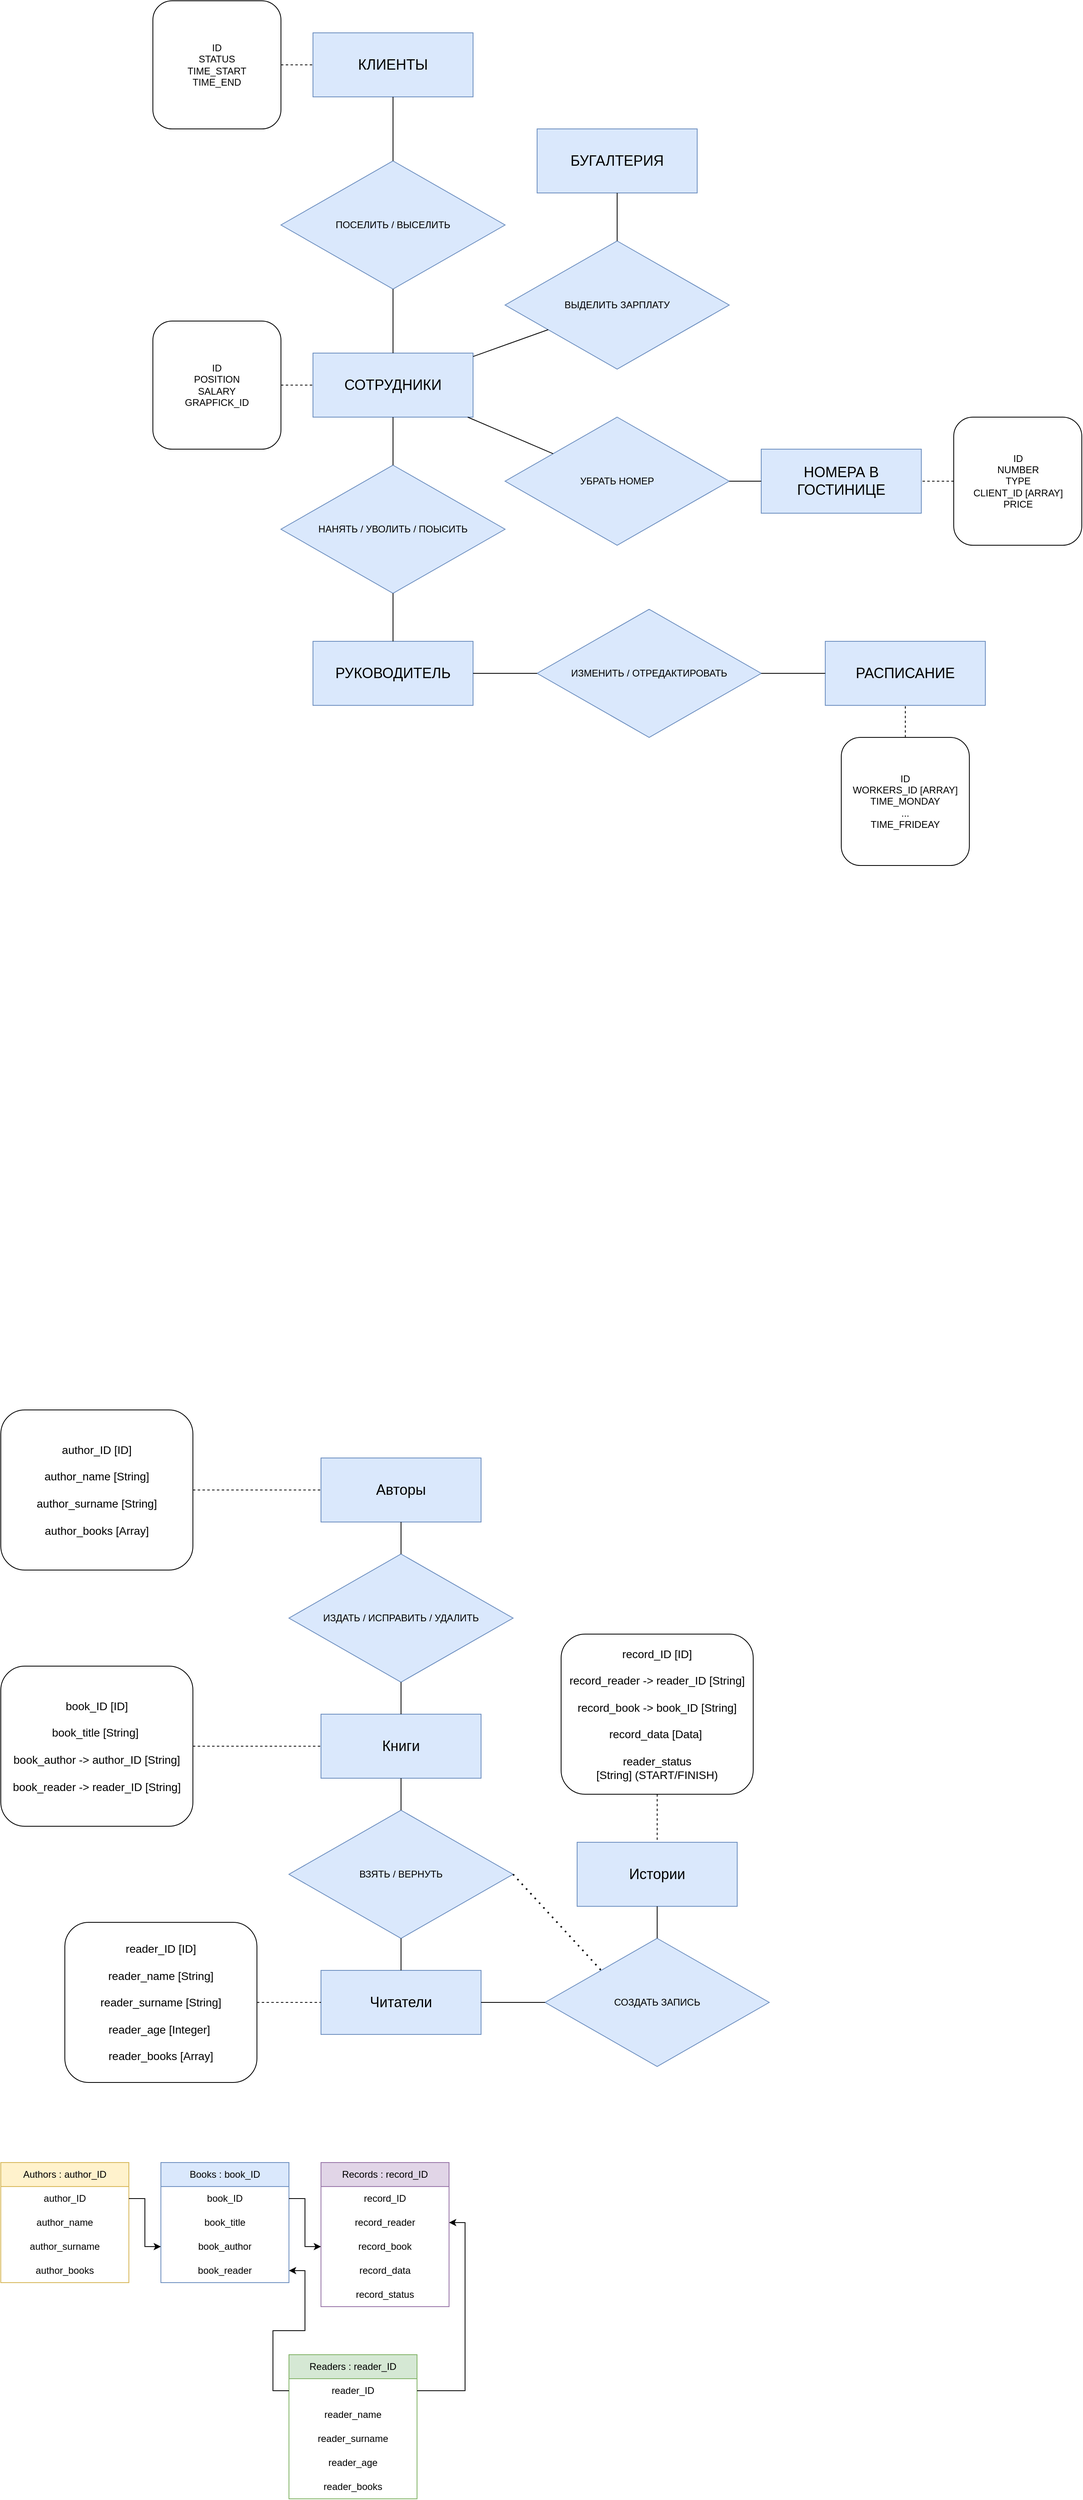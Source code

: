 <mxfile version="24.7.17">
  <diagram name="ER-диаграмма" id="3HHh4APnMV1J9ei7hQA8">
    <mxGraphModel dx="4007" dy="2989" grid="1" gridSize="10" guides="1" tooltips="1" connect="1" arrows="1" fold="1" page="1" pageScale="1" pageWidth="827" pageHeight="1169" math="0" shadow="0">
      <root>
        <mxCell id="0" />
        <mxCell id="1" parent="0" />
        <mxCell id="FSDnCVJWur-0wdFFhaSj-27" value="НОМЕРА В ГОСТИНИЦЕ" style="rounded=0;whiteSpace=wrap;html=1;fillColor=#dae8fc;strokeColor=#6c8ebf;fontSize=18;" parent="1" vertex="1">
          <mxGeometry x="830" y="100" width="200" height="80" as="geometry" />
        </mxCell>
        <mxCell id="FSDnCVJWur-0wdFFhaSj-28" value="КЛИЕНТЫ" style="rounded=0;whiteSpace=wrap;html=1;fillColor=#dae8fc;strokeColor=#6c8ebf;fontSize=18;" parent="1" vertex="1">
          <mxGeometry x="270" y="-420" width="200" height="80" as="geometry" />
        </mxCell>
        <mxCell id="FSDnCVJWur-0wdFFhaSj-29" value="СОТРУДНИКИ" style="rounded=0;whiteSpace=wrap;html=1;fillColor=#dae8fc;strokeColor=#6c8ebf;fontSize=18;" parent="1" vertex="1">
          <mxGeometry x="270" y="-20" width="200" height="80" as="geometry" />
        </mxCell>
        <mxCell id="FSDnCVJWur-0wdFFhaSj-30" value="РУКОВОДИТЕЛЬ" style="rounded=0;whiteSpace=wrap;html=1;fillColor=#dae8fc;strokeColor=#6c8ebf;fontSize=18;" parent="1" vertex="1">
          <mxGeometry x="270" y="340" width="200" height="80" as="geometry" />
        </mxCell>
        <mxCell id="FSDnCVJWur-0wdFFhaSj-31" value="РАСПИСАНИЕ" style="rounded=0;whiteSpace=wrap;html=1;fillColor=#dae8fc;strokeColor=#6c8ebf;fontSize=18;" parent="1" vertex="1">
          <mxGeometry x="910" y="340" width="200" height="80" as="geometry" />
        </mxCell>
        <mxCell id="FSDnCVJWur-0wdFFhaSj-32" value="ID&lt;div&gt;NUMBER&lt;/div&gt;&lt;div&gt;TYPE&lt;br&gt;CLIENT_ID [ARRAY]&lt;/div&gt;&lt;div&gt;PRICE&lt;/div&gt;" style="rounded=1;whiteSpace=wrap;html=1;" parent="1" vertex="1">
          <mxGeometry x="1070.5" y="60" width="160" height="160" as="geometry" />
        </mxCell>
        <mxCell id="FSDnCVJWur-0wdFFhaSj-33" value="ID&lt;div&gt;STATUS&lt;/div&gt;&lt;div&gt;TIME_START&lt;br&gt;TIME_END&lt;/div&gt;" style="rounded=1;whiteSpace=wrap;html=1;" parent="1" vertex="1">
          <mxGeometry x="70" y="-460" width="160" height="160" as="geometry" />
        </mxCell>
        <mxCell id="FSDnCVJWur-0wdFFhaSj-34" value="ID&lt;div&gt;POSITION&lt;br&gt;SALARY&lt;br&gt;GRAPFICK_ID&lt;/div&gt;" style="rounded=1;whiteSpace=wrap;html=1;" parent="1" vertex="1">
          <mxGeometry x="70" y="-60" width="160" height="160" as="geometry" />
        </mxCell>
        <mxCell id="FSDnCVJWur-0wdFFhaSj-36" value="ID&lt;br&gt;WORKERS_ID [ARRAY]&lt;div&gt;TIME_MONDAY&lt;br&gt;...&lt;/div&gt;&lt;div&gt;TIME_FRIDEAY&lt;/div&gt;" style="rounded=1;whiteSpace=wrap;html=1;" parent="1" vertex="1">
          <mxGeometry x="930" y="460" width="160" height="160" as="geometry" />
        </mxCell>
        <mxCell id="FSDnCVJWur-0wdFFhaSj-39" value="" style="endArrow=none;dashed=1;html=1;rounded=0;" parent="1" source="FSDnCVJWur-0wdFFhaSj-33" target="FSDnCVJWur-0wdFFhaSj-28" edge="1">
          <mxGeometry width="50" height="50" relative="1" as="geometry">
            <mxPoint x="250" y="-490" as="sourcePoint" />
            <mxPoint x="300" y="-540" as="targetPoint" />
          </mxGeometry>
        </mxCell>
        <mxCell id="FSDnCVJWur-0wdFFhaSj-42" value="" style="endArrow=none;dashed=1;html=1;rounded=0;" parent="1" source="FSDnCVJWur-0wdFFhaSj-32" target="FSDnCVJWur-0wdFFhaSj-27" edge="1">
          <mxGeometry width="50" height="50" relative="1" as="geometry">
            <mxPoint x="760" y="-130" as="sourcePoint" />
            <mxPoint x="800" y="-130" as="targetPoint" />
          </mxGeometry>
        </mxCell>
        <mxCell id="FSDnCVJWur-0wdFFhaSj-43" value="" style="endArrow=none;dashed=1;html=1;rounded=0;" parent="1" source="FSDnCVJWur-0wdFFhaSj-34" target="FSDnCVJWur-0wdFFhaSj-29" edge="1">
          <mxGeometry width="50" height="50" relative="1" as="geometry">
            <mxPoint x="220" y="35" as="sourcePoint" />
            <mxPoint x="270" y="-15" as="targetPoint" />
          </mxGeometry>
        </mxCell>
        <mxCell id="FSDnCVJWur-0wdFFhaSj-45" value="" style="endArrow=none;dashed=1;html=1;rounded=0;" parent="1" source="FSDnCVJWur-0wdFFhaSj-36" target="FSDnCVJWur-0wdFFhaSj-31" edge="1">
          <mxGeometry width="50" height="50" relative="1" as="geometry">
            <mxPoint x="220" y="510" as="sourcePoint" />
            <mxPoint x="270" y="460" as="targetPoint" />
          </mxGeometry>
        </mxCell>
        <mxCell id="FSDnCVJWur-0wdFFhaSj-46" value="НАНЯТЬ / УВОЛИТЬ / ПОЫСИТЬ" style="rhombus;whiteSpace=wrap;html=1;fillColor=#dae8fc;strokeColor=#6c8ebf;" parent="1" vertex="1">
          <mxGeometry x="230" y="120" width="280" height="160" as="geometry" />
        </mxCell>
        <mxCell id="FSDnCVJWur-0wdFFhaSj-47" value="ПОСЕЛИТЬ / ВЫСЕЛИТЬ" style="rhombus;whiteSpace=wrap;html=1;fillColor=#dae8fc;strokeColor=#6c8ebf;" parent="1" vertex="1">
          <mxGeometry x="230" y="-260" width="280" height="160" as="geometry" />
        </mxCell>
        <mxCell id="FSDnCVJWur-0wdFFhaSj-48" value="УБРАТЬ НОМЕР" style="rhombus;whiteSpace=wrap;html=1;fillColor=#dae8fc;strokeColor=#6c8ebf;" parent="1" vertex="1">
          <mxGeometry x="510" y="60" width="280" height="160" as="geometry" />
        </mxCell>
        <mxCell id="FSDnCVJWur-0wdFFhaSj-49" value="ИЗМЕНИТЬ / ОТРЕДАКТИРОВАТЬ" style="rhombus;whiteSpace=wrap;html=1;fillColor=#dae8fc;strokeColor=#6c8ebf;" parent="1" vertex="1">
          <mxGeometry x="550" y="300" width="280" height="160" as="geometry" />
        </mxCell>
        <mxCell id="FSDnCVJWur-0wdFFhaSj-50" value="БУГАЛТЕРИЯ" style="rounded=0;whiteSpace=wrap;html=1;fillColor=#dae8fc;strokeColor=#6c8ebf;fontSize=18;" parent="1" vertex="1">
          <mxGeometry x="550" y="-300" width="200" height="80" as="geometry" />
        </mxCell>
        <mxCell id="FSDnCVJWur-0wdFFhaSj-53" value="ВЫДЕЛИТЬ ЗАРПЛАТУ" style="rhombus;whiteSpace=wrap;html=1;fillColor=#dae8fc;strokeColor=#6c8ebf;" parent="1" vertex="1">
          <mxGeometry x="510" y="-160" width="280" height="160" as="geometry" />
        </mxCell>
        <mxCell id="FSDnCVJWur-0wdFFhaSj-54" value="" style="endArrow=none;html=1;rounded=0;" parent="1" source="FSDnCVJWur-0wdFFhaSj-47" target="FSDnCVJWur-0wdFFhaSj-29" edge="1">
          <mxGeometry width="50" height="50" relative="1" as="geometry">
            <mxPoint x="480" y="-110" as="sourcePoint" />
            <mxPoint x="530" y="-160" as="targetPoint" />
          </mxGeometry>
        </mxCell>
        <mxCell id="FSDnCVJWur-0wdFFhaSj-56" value="" style="endArrow=none;html=1;rounded=0;" parent="1" source="FSDnCVJWur-0wdFFhaSj-28" target="FSDnCVJWur-0wdFFhaSj-47" edge="1">
          <mxGeometry width="50" height="50" relative="1" as="geometry">
            <mxPoint x="440" y="-120" as="sourcePoint" />
            <mxPoint x="490" y="-170" as="targetPoint" />
          </mxGeometry>
        </mxCell>
        <mxCell id="FSDnCVJWur-0wdFFhaSj-57" value="" style="endArrow=none;html=1;rounded=0;" parent="1" source="FSDnCVJWur-0wdFFhaSj-48" target="FSDnCVJWur-0wdFFhaSj-29" edge="1">
          <mxGeometry width="50" height="50" relative="1" as="geometry">
            <mxPoint x="700" y="-170" as="sourcePoint" />
            <mxPoint x="750" y="-220" as="targetPoint" />
          </mxGeometry>
        </mxCell>
        <mxCell id="FSDnCVJWur-0wdFFhaSj-58" value="" style="endArrow=none;html=1;rounded=0;" parent="1" source="FSDnCVJWur-0wdFFhaSj-48" target="FSDnCVJWur-0wdFFhaSj-27" edge="1">
          <mxGeometry width="50" height="50" relative="1" as="geometry">
            <mxPoint x="700" y="-170" as="sourcePoint" />
            <mxPoint x="750" y="-220" as="targetPoint" />
          </mxGeometry>
        </mxCell>
        <mxCell id="FSDnCVJWur-0wdFFhaSj-59" value="" style="endArrow=none;html=1;rounded=0;" parent="1" source="FSDnCVJWur-0wdFFhaSj-46" target="FSDnCVJWur-0wdFFhaSj-29" edge="1">
          <mxGeometry width="50" height="50" relative="1" as="geometry">
            <mxPoint x="260" y="170" as="sourcePoint" />
            <mxPoint x="310" y="120" as="targetPoint" />
          </mxGeometry>
        </mxCell>
        <mxCell id="FSDnCVJWur-0wdFFhaSj-61" value="" style="endArrow=none;html=1;rounded=0;" parent="1" source="FSDnCVJWur-0wdFFhaSj-30" target="FSDnCVJWur-0wdFFhaSj-46" edge="1">
          <mxGeometry width="50" height="50" relative="1" as="geometry">
            <mxPoint x="260" y="170" as="sourcePoint" />
            <mxPoint x="310" y="120" as="targetPoint" />
          </mxGeometry>
        </mxCell>
        <mxCell id="FSDnCVJWur-0wdFFhaSj-62" value="" style="endArrow=none;html=1;rounded=0;" parent="1" source="FSDnCVJWur-0wdFFhaSj-49" target="FSDnCVJWur-0wdFFhaSj-30" edge="1">
          <mxGeometry width="50" height="50" relative="1" as="geometry">
            <mxPoint x="350" y="320" as="sourcePoint" />
            <mxPoint x="400" y="270" as="targetPoint" />
          </mxGeometry>
        </mxCell>
        <mxCell id="FSDnCVJWur-0wdFFhaSj-63" value="" style="endArrow=none;html=1;rounded=0;" parent="1" source="FSDnCVJWur-0wdFFhaSj-31" target="FSDnCVJWur-0wdFFhaSj-49" edge="1">
          <mxGeometry width="50" height="50" relative="1" as="geometry">
            <mxPoint x="1110" y="320" as="sourcePoint" />
            <mxPoint x="1160" y="270" as="targetPoint" />
          </mxGeometry>
        </mxCell>
        <mxCell id="FSDnCVJWur-0wdFFhaSj-64" value="" style="endArrow=none;html=1;rounded=0;" parent="1" source="FSDnCVJWur-0wdFFhaSj-29" target="FSDnCVJWur-0wdFFhaSj-53" edge="1">
          <mxGeometry width="50" height="50" relative="1" as="geometry">
            <mxPoint x="490" y="140" as="sourcePoint" />
            <mxPoint x="540" y="90" as="targetPoint" />
          </mxGeometry>
        </mxCell>
        <mxCell id="FSDnCVJWur-0wdFFhaSj-68" value="" style="endArrow=none;html=1;rounded=0;" parent="1" source="FSDnCVJWur-0wdFFhaSj-53" target="FSDnCVJWur-0wdFFhaSj-50" edge="1">
          <mxGeometry width="50" height="50" relative="1" as="geometry">
            <mxPoint x="600" y="-230" as="sourcePoint" />
            <mxPoint x="650" y="-280" as="targetPoint" />
          </mxGeometry>
        </mxCell>
        <mxCell id="LWRoGc1cblbxqnpD9otk-1" value="Авторы" style="rounded=0;whiteSpace=wrap;html=1;fillColor=#dae8fc;strokeColor=#6c8ebf;fontSize=18;" vertex="1" parent="1">
          <mxGeometry x="280" y="1360" width="200" height="80" as="geometry" />
        </mxCell>
        <mxCell id="LWRoGc1cblbxqnpD9otk-2" value="Книги" style="rounded=0;whiteSpace=wrap;html=1;fillColor=#dae8fc;strokeColor=#6c8ebf;fontSize=18;" vertex="1" parent="1">
          <mxGeometry x="280" y="1680" width="200" height="80" as="geometry" />
        </mxCell>
        <mxCell id="LWRoGc1cblbxqnpD9otk-3" value="Читатели" style="rounded=0;whiteSpace=wrap;html=1;fillColor=#dae8fc;strokeColor=#6c8ebf;fontSize=18;" vertex="1" parent="1">
          <mxGeometry x="280" y="2000" width="200" height="80" as="geometry" />
        </mxCell>
        <mxCell id="LWRoGc1cblbxqnpD9otk-4" value="Истории" style="rounded=0;whiteSpace=wrap;html=1;fillColor=#dae8fc;strokeColor=#6c8ebf;fontSize=18;" vertex="1" parent="1">
          <mxGeometry x="600" y="1840" width="200" height="80" as="geometry" />
        </mxCell>
        <mxCell id="LWRoGc1cblbxqnpD9otk-6" value="author_ID [ID]&lt;div&gt;&lt;br&gt;&lt;div style=&quot;font-size: 14px;&quot;&gt;author_name [String]&lt;/div&gt;&lt;div style=&quot;font-size: 14px;&quot;&gt;&amp;nbsp;&lt;/div&gt;&lt;div style=&quot;font-size: 14px;&quot;&gt;author_surname [String]&lt;br style=&quot;font-size: 14px;&quot;&gt;&lt;/div&gt;&lt;div style=&quot;font-size: 14px;&quot;&gt;&lt;br&gt;&lt;/div&gt;&lt;div style=&quot;font-size: 14px;&quot;&gt;author_books [Array]&lt;/div&gt;&lt;/div&gt;" style="rounded=1;whiteSpace=wrap;html=1;fontSize=14;" vertex="1" parent="1">
          <mxGeometry x="-120" y="1300" width="240" height="200" as="geometry" />
        </mxCell>
        <mxCell id="LWRoGc1cblbxqnpD9otk-7" value="book_ID [ID]&lt;div&gt;&lt;br&gt;&lt;div style=&quot;font-size: 14px;&quot;&gt;book_title [String]&amp;nbsp;&lt;/div&gt;&lt;div style=&quot;font-size: 14px;&quot;&gt;&lt;br&gt;&lt;/div&gt;&lt;div style=&quot;font-size: 14px;&quot;&gt;book_author -&amp;gt; author_ID [String]&lt;br style=&quot;font-size: 14px;&quot;&gt;&lt;/div&gt;&lt;div style=&quot;font-size: 14px;&quot;&gt;&lt;br&gt;&lt;/div&gt;&lt;div style=&quot;font-size: 14px;&quot;&gt;book_reader -&amp;gt; reader_ID&amp;nbsp;&lt;span style=&quot;background-color: initial;&quot;&gt;[String]&lt;/span&gt;&lt;/div&gt;&lt;/div&gt;" style="rounded=1;whiteSpace=wrap;html=1;fontSize=14;" vertex="1" parent="1">
          <mxGeometry x="-120" y="1620" width="240" height="200" as="geometry" />
        </mxCell>
        <mxCell id="LWRoGc1cblbxqnpD9otk-8" value="reader_ID [ID]&lt;div&gt;&lt;br&gt;&lt;div style=&quot;font-size: 14px;&quot;&gt;reader_name [String]&lt;/div&gt;&lt;div style=&quot;font-size: 14px;&quot;&gt;&lt;br&gt;&lt;/div&gt;&lt;div style=&quot;font-size: 14px;&quot;&gt;&lt;span style=&quot;background-color: initial;&quot;&gt;reader_surname [String]&lt;/span&gt;&lt;/div&gt;&lt;div style=&quot;font-size: 14px;&quot;&gt;&lt;br&gt;&lt;/div&gt;&lt;div style=&quot;font-size: 14px;&quot;&gt;&lt;span style=&quot;background-color: initial;&quot;&gt;reader_age [Integer]&lt;/span&gt;&amp;nbsp;&lt;/div&gt;&lt;div style=&quot;font-size: 14px;&quot;&gt;&lt;br&gt;&lt;/div&gt;&lt;div style=&quot;font-size: 14px;&quot;&gt;reader_books [Array]&lt;/div&gt;&lt;/div&gt;" style="rounded=1;whiteSpace=wrap;html=1;fontSize=14;" vertex="1" parent="1">
          <mxGeometry x="-40" y="1940" width="240" height="200" as="geometry" />
        </mxCell>
        <mxCell id="LWRoGc1cblbxqnpD9otk-9" value="record_ID [ID]&lt;div&gt;&lt;br&gt;&lt;div style=&quot;font-size: 14px;&quot;&gt;record_reader -&amp;gt; reader_ID [String]&lt;/div&gt;&lt;div style=&quot;font-size: 14px;&quot;&gt;&lt;span style=&quot;background-color: initial;&quot;&gt;&lt;br&gt;&lt;/span&gt;&lt;/div&gt;&lt;div style=&quot;font-size: 14px;&quot;&gt;&lt;span style=&quot;background-color: initial;&quot;&gt;record_book -&amp;gt; book_ID [String]&lt;/span&gt;&lt;/div&gt;&lt;div style=&quot;font-size: 14px;&quot;&gt;&lt;br&gt;&lt;/div&gt;&lt;div style=&quot;font-size: 14px;&quot;&gt;&lt;span style=&quot;background-color: initial;&quot;&gt;record_data [Data]&lt;/span&gt;&amp;nbsp;&lt;/div&gt;&lt;div style=&quot;font-size: 14px;&quot;&gt;&lt;br&gt;&lt;/div&gt;&lt;div style=&quot;font-size: 14px;&quot;&gt;reader_status [String]&amp;nbsp;&lt;span style=&quot;background-color: initial;&quot;&gt;(START/FINISH)&lt;/span&gt;&lt;/div&gt;&lt;/div&gt;" style="rounded=1;whiteSpace=wrap;html=1;fontSize=14;" vertex="1" parent="1">
          <mxGeometry x="580" y="1580" width="240" height="200" as="geometry" />
        </mxCell>
        <mxCell id="LWRoGc1cblbxqnpD9otk-10" value="" style="endArrow=none;dashed=1;html=1;rounded=0;exitX=1;exitY=0.5;exitDx=0;exitDy=0;entryX=0;entryY=0.5;entryDx=0;entryDy=0;" edge="1" parent="1" source="LWRoGc1cblbxqnpD9otk-6" target="LWRoGc1cblbxqnpD9otk-1">
          <mxGeometry width="50" height="50" relative="1" as="geometry">
            <mxPoint x="220" y="1479.47" as="sourcePoint" />
            <mxPoint x="260" y="1479.47" as="targetPoint" />
          </mxGeometry>
        </mxCell>
        <mxCell id="LWRoGc1cblbxqnpD9otk-14" value="" style="endArrow=none;dashed=1;html=1;rounded=0;exitX=0.5;exitY=1;exitDx=0;exitDy=0;entryX=0.5;entryY=0;entryDx=0;entryDy=0;" edge="1" parent="1" source="LWRoGc1cblbxqnpD9otk-9" target="LWRoGc1cblbxqnpD9otk-4">
          <mxGeometry width="50" height="50" relative="1" as="geometry">
            <mxPoint x="210" y="2199.67" as="sourcePoint" />
            <mxPoint x="260" y="2199.67" as="targetPoint" />
          </mxGeometry>
        </mxCell>
        <mxCell id="LWRoGc1cblbxqnpD9otk-15" value="" style="endArrow=none;dashed=1;html=1;rounded=0;exitX=1;exitY=0.5;exitDx=0;exitDy=0;entryX=0;entryY=0.5;entryDx=0;entryDy=0;" edge="1" parent="1" source="LWRoGc1cblbxqnpD9otk-8" target="LWRoGc1cblbxqnpD9otk-3">
          <mxGeometry width="50" height="50" relative="1" as="geometry">
            <mxPoint x="210" y="1959.67" as="sourcePoint" />
            <mxPoint x="260" y="1959.67" as="targetPoint" />
          </mxGeometry>
        </mxCell>
        <mxCell id="LWRoGc1cblbxqnpD9otk-16" value="" style="endArrow=none;dashed=1;html=1;rounded=0;exitX=1;exitY=0.5;exitDx=0;exitDy=0;entryX=0;entryY=0.5;entryDx=0;entryDy=0;" edge="1" parent="1" source="LWRoGc1cblbxqnpD9otk-7" target="LWRoGc1cblbxqnpD9otk-2">
          <mxGeometry width="50" height="50" relative="1" as="geometry">
            <mxPoint x="210" y="1719.67" as="sourcePoint" />
            <mxPoint x="260" y="1719.67" as="targetPoint" />
          </mxGeometry>
        </mxCell>
        <mxCell id="LWRoGc1cblbxqnpD9otk-17" value="ИЗДАТЬ / ИСПРАВИТЬ / УДАЛИТЬ" style="rhombus;whiteSpace=wrap;html=1;fillColor=#dae8fc;strokeColor=#6c8ebf;" vertex="1" parent="1">
          <mxGeometry x="240" y="1480" width="280" height="160" as="geometry" />
        </mxCell>
        <mxCell id="LWRoGc1cblbxqnpD9otk-18" value="ВЗЯТЬ / ВЕРНУТЬ" style="rhombus;whiteSpace=wrap;html=1;fillColor=#dae8fc;strokeColor=#6c8ebf;" vertex="1" parent="1">
          <mxGeometry x="240" y="1800" width="280" height="160" as="geometry" />
        </mxCell>
        <mxCell id="LWRoGc1cblbxqnpD9otk-19" value="СОЗДАТЬ ЗАПИСЬ" style="rhombus;whiteSpace=wrap;html=1;fillColor=#dae8fc;strokeColor=#6c8ebf;" vertex="1" parent="1">
          <mxGeometry x="560" y="1960" width="280" height="160" as="geometry" />
        </mxCell>
        <mxCell id="LWRoGc1cblbxqnpD9otk-20" value="" style="endArrow=none;html=1;rounded=0;entryX=0.5;entryY=1;entryDx=0;entryDy=0;exitX=0.5;exitY=0;exitDx=0;exitDy=0;" edge="1" parent="1" source="LWRoGc1cblbxqnpD9otk-17" target="LWRoGc1cblbxqnpD9otk-1">
          <mxGeometry width="50" height="50" relative="1" as="geometry">
            <mxPoint x="190" y="1590" as="sourcePoint" />
            <mxPoint x="240" y="1540" as="targetPoint" />
          </mxGeometry>
        </mxCell>
        <mxCell id="LWRoGc1cblbxqnpD9otk-21" value="" style="endArrow=none;html=1;rounded=0;entryX=0.5;entryY=1;entryDx=0;entryDy=0;exitX=0.5;exitY=0;exitDx=0;exitDy=0;" edge="1" parent="1" source="LWRoGc1cblbxqnpD9otk-2" target="LWRoGc1cblbxqnpD9otk-17">
          <mxGeometry width="50" height="50" relative="1" as="geometry">
            <mxPoint x="190" y="1730" as="sourcePoint" />
            <mxPoint x="240" y="1680" as="targetPoint" />
          </mxGeometry>
        </mxCell>
        <mxCell id="LWRoGc1cblbxqnpD9otk-22" value="" style="endArrow=none;html=1;rounded=0;entryX=0.5;entryY=1;entryDx=0;entryDy=0;exitX=0.5;exitY=0;exitDx=0;exitDy=0;" edge="1" parent="1" source="LWRoGc1cblbxqnpD9otk-3" target="LWRoGc1cblbxqnpD9otk-18">
          <mxGeometry width="50" height="50" relative="1" as="geometry">
            <mxPoint x="400" y="1990" as="sourcePoint" />
            <mxPoint x="430" y="1690" as="targetPoint" />
          </mxGeometry>
        </mxCell>
        <mxCell id="LWRoGc1cblbxqnpD9otk-23" value="" style="endArrow=none;html=1;rounded=0;entryX=0.5;entryY=1;entryDx=0;entryDy=0;exitX=0.5;exitY=0;exitDx=0;exitDy=0;" edge="1" parent="1" source="LWRoGc1cblbxqnpD9otk-18" target="LWRoGc1cblbxqnpD9otk-2">
          <mxGeometry width="50" height="50" relative="1" as="geometry">
            <mxPoint x="420" y="1980" as="sourcePoint" />
            <mxPoint x="470" y="1930" as="targetPoint" />
          </mxGeometry>
        </mxCell>
        <mxCell id="LWRoGc1cblbxqnpD9otk-24" value="" style="endArrow=none;html=1;rounded=0;entryX=0;entryY=0.5;entryDx=0;entryDy=0;exitX=1;exitY=0.5;exitDx=0;exitDy=0;" edge="1" parent="1" source="LWRoGc1cblbxqnpD9otk-3" target="LWRoGc1cblbxqnpD9otk-19">
          <mxGeometry width="50" height="50" relative="1" as="geometry">
            <mxPoint x="470" y="1880" as="sourcePoint" />
            <mxPoint x="520" y="1830" as="targetPoint" />
          </mxGeometry>
        </mxCell>
        <mxCell id="LWRoGc1cblbxqnpD9otk-25" value="" style="endArrow=none;html=1;rounded=0;entryX=0.5;entryY=1;entryDx=0;entryDy=0;exitX=0.5;exitY=0;exitDx=0;exitDy=0;" edge="1" parent="1" source="LWRoGc1cblbxqnpD9otk-19" target="LWRoGc1cblbxqnpD9otk-4">
          <mxGeometry width="50" height="50" relative="1" as="geometry">
            <mxPoint x="470" y="1880" as="sourcePoint" />
            <mxPoint x="520" y="1830" as="targetPoint" />
          </mxGeometry>
        </mxCell>
        <mxCell id="LWRoGc1cblbxqnpD9otk-26" value="" style="endArrow=none;dashed=1;html=1;dashPattern=1 3;strokeWidth=2;rounded=0;entryX=0;entryY=0;entryDx=0;entryDy=0;exitX=1;exitY=0.5;exitDx=0;exitDy=0;" edge="1" parent="1" source="LWRoGc1cblbxqnpD9otk-18" target="LWRoGc1cblbxqnpD9otk-19">
          <mxGeometry width="50" height="50" relative="1" as="geometry">
            <mxPoint x="300" y="1930" as="sourcePoint" />
            <mxPoint x="350" y="1880" as="targetPoint" />
          </mxGeometry>
        </mxCell>
        <mxCell id="LWRoGc1cblbxqnpD9otk-27" value="Authors : author_ID" style="swimlane;fontStyle=0;childLayout=stackLayout;horizontal=1;startSize=30;horizontalStack=0;resizeParent=1;resizeParentMax=0;resizeLast=0;collapsible=1;marginBottom=0;whiteSpace=wrap;html=1;align=center;fillColor=#fff2cc;strokeColor=#d6b656;" vertex="1" parent="1">
          <mxGeometry x="-120" y="2240" width="160" height="150" as="geometry" />
        </mxCell>
        <mxCell id="LWRoGc1cblbxqnpD9otk-28" value="a&lt;span style=&quot;background-color: initial;&quot;&gt;uthor_ID&lt;/span&gt;" style="text;strokeColor=none;fillColor=none;align=center;verticalAlign=middle;spacingLeft=4;spacingRight=4;overflow=hidden;points=[[0,0.5],[1,0.5]];portConstraint=eastwest;rotatable=0;whiteSpace=wrap;html=1;" vertex="1" parent="LWRoGc1cblbxqnpD9otk-27">
          <mxGeometry y="30" width="160" height="30" as="geometry" />
        </mxCell>
        <mxCell id="LWRoGc1cblbxqnpD9otk-29" value="author_name" style="text;strokeColor=none;fillColor=none;align=center;verticalAlign=middle;spacingLeft=4;spacingRight=4;overflow=hidden;points=[[0,0.5],[1,0.5]];portConstraint=eastwest;rotatable=0;whiteSpace=wrap;html=1;" vertex="1" parent="LWRoGc1cblbxqnpD9otk-27">
          <mxGeometry y="60" width="160" height="30" as="geometry" />
        </mxCell>
        <mxCell id="LWRoGc1cblbxqnpD9otk-34" value="author_surname" style="text;strokeColor=none;fillColor=none;align=center;verticalAlign=middle;spacingLeft=4;spacingRight=4;overflow=hidden;points=[[0,0.5],[1,0.5]];portConstraint=eastwest;rotatable=0;whiteSpace=wrap;html=1;" vertex="1" parent="LWRoGc1cblbxqnpD9otk-27">
          <mxGeometry y="90" width="160" height="30" as="geometry" />
        </mxCell>
        <mxCell id="LWRoGc1cblbxqnpD9otk-30" value="author_books" style="text;strokeColor=none;fillColor=none;align=center;verticalAlign=middle;spacingLeft=4;spacingRight=4;overflow=hidden;points=[[0,0.5],[1,0.5]];portConstraint=eastwest;rotatable=0;whiteSpace=wrap;html=1;" vertex="1" parent="LWRoGc1cblbxqnpD9otk-27">
          <mxGeometry y="120" width="160" height="30" as="geometry" />
        </mxCell>
        <mxCell id="LWRoGc1cblbxqnpD9otk-35" value="Books : book_ID" style="swimlane;fontStyle=0;childLayout=stackLayout;horizontal=1;startSize=30;horizontalStack=0;resizeParent=1;resizeParentMax=0;resizeLast=0;collapsible=1;marginBottom=0;whiteSpace=wrap;html=1;align=center;fillColor=#dae8fc;strokeColor=#6c8ebf;" vertex="1" parent="1">
          <mxGeometry x="80" y="2240" width="160" height="150" as="geometry" />
        </mxCell>
        <mxCell id="LWRoGc1cblbxqnpD9otk-36" value="book_ID" style="text;strokeColor=none;fillColor=none;align=center;verticalAlign=middle;spacingLeft=4;spacingRight=4;overflow=hidden;points=[[0,0.5],[1,0.5]];portConstraint=eastwest;rotatable=0;whiteSpace=wrap;html=1;" vertex="1" parent="LWRoGc1cblbxqnpD9otk-35">
          <mxGeometry y="30" width="160" height="30" as="geometry" />
        </mxCell>
        <mxCell id="LWRoGc1cblbxqnpD9otk-37" value="book_title" style="text;strokeColor=none;fillColor=none;align=center;verticalAlign=middle;spacingLeft=4;spacingRight=4;overflow=hidden;points=[[0,0.5],[1,0.5]];portConstraint=eastwest;rotatable=0;whiteSpace=wrap;html=1;" vertex="1" parent="LWRoGc1cblbxqnpD9otk-35">
          <mxGeometry y="60" width="160" height="30" as="geometry" />
        </mxCell>
        <mxCell id="LWRoGc1cblbxqnpD9otk-38" value="book_author" style="text;strokeColor=none;fillColor=none;align=center;verticalAlign=middle;spacingLeft=4;spacingRight=4;overflow=hidden;points=[[0,0.5],[1,0.5]];portConstraint=eastwest;rotatable=0;whiteSpace=wrap;html=1;" vertex="1" parent="LWRoGc1cblbxqnpD9otk-35">
          <mxGeometry y="90" width="160" height="30" as="geometry" />
        </mxCell>
        <mxCell id="LWRoGc1cblbxqnpD9otk-39" value="book_reader" style="text;strokeColor=none;fillColor=none;align=center;verticalAlign=middle;spacingLeft=4;spacingRight=4;overflow=hidden;points=[[0,0.5],[1,0.5]];portConstraint=eastwest;rotatable=0;whiteSpace=wrap;html=1;" vertex="1" parent="LWRoGc1cblbxqnpD9otk-35">
          <mxGeometry y="120" width="160" height="30" as="geometry" />
        </mxCell>
        <mxCell id="LWRoGc1cblbxqnpD9otk-40" value="Readers : reader_ID" style="swimlane;fontStyle=0;childLayout=stackLayout;horizontal=1;startSize=30;horizontalStack=0;resizeParent=1;resizeParentMax=0;resizeLast=0;collapsible=1;marginBottom=0;whiteSpace=wrap;html=1;align=center;fillColor=#d5e8d4;strokeColor=#82b366;" vertex="1" parent="1">
          <mxGeometry x="240" y="2480" width="160" height="180" as="geometry" />
        </mxCell>
        <mxCell id="LWRoGc1cblbxqnpD9otk-41" value="reader_ID" style="text;strokeColor=none;fillColor=none;align=center;verticalAlign=middle;spacingLeft=4;spacingRight=4;overflow=hidden;points=[[0,0.5],[1,0.5]];portConstraint=eastwest;rotatable=0;whiteSpace=wrap;html=1;" vertex="1" parent="LWRoGc1cblbxqnpD9otk-40">
          <mxGeometry y="30" width="160" height="30" as="geometry" />
        </mxCell>
        <mxCell id="LWRoGc1cblbxqnpD9otk-42" value="reader_name" style="text;strokeColor=none;fillColor=none;align=center;verticalAlign=middle;spacingLeft=4;spacingRight=4;overflow=hidden;points=[[0,0.5],[1,0.5]];portConstraint=eastwest;rotatable=0;whiteSpace=wrap;html=1;" vertex="1" parent="LWRoGc1cblbxqnpD9otk-40">
          <mxGeometry y="60" width="160" height="30" as="geometry" />
        </mxCell>
        <mxCell id="LWRoGc1cblbxqnpD9otk-43" value="reader_surname" style="text;strokeColor=none;fillColor=none;align=center;verticalAlign=middle;spacingLeft=4;spacingRight=4;overflow=hidden;points=[[0,0.5],[1,0.5]];portConstraint=eastwest;rotatable=0;whiteSpace=wrap;html=1;" vertex="1" parent="LWRoGc1cblbxqnpD9otk-40">
          <mxGeometry y="90" width="160" height="30" as="geometry" />
        </mxCell>
        <mxCell id="LWRoGc1cblbxqnpD9otk-45" value="reader_age" style="text;strokeColor=none;fillColor=none;align=center;verticalAlign=middle;spacingLeft=4;spacingRight=4;overflow=hidden;points=[[0,0.5],[1,0.5]];portConstraint=eastwest;rotatable=0;whiteSpace=wrap;html=1;" vertex="1" parent="LWRoGc1cblbxqnpD9otk-40">
          <mxGeometry y="120" width="160" height="30" as="geometry" />
        </mxCell>
        <mxCell id="LWRoGc1cblbxqnpD9otk-44" value="reader_books" style="text;strokeColor=none;fillColor=none;align=center;verticalAlign=middle;spacingLeft=4;spacingRight=4;overflow=hidden;points=[[0,0.5],[1,0.5]];portConstraint=eastwest;rotatable=0;whiteSpace=wrap;html=1;" vertex="1" parent="LWRoGc1cblbxqnpD9otk-40">
          <mxGeometry y="150" width="160" height="30" as="geometry" />
        </mxCell>
        <mxCell id="LWRoGc1cblbxqnpD9otk-46" value="Records : record_ID" style="swimlane;fontStyle=0;childLayout=stackLayout;horizontal=1;startSize=30;horizontalStack=0;resizeParent=1;resizeParentMax=0;resizeLast=0;collapsible=1;marginBottom=0;whiteSpace=wrap;html=1;align=center;fillColor=#e1d5e7;strokeColor=#9673a6;" vertex="1" parent="1">
          <mxGeometry x="280" y="2240" width="160" height="180" as="geometry" />
        </mxCell>
        <mxCell id="LWRoGc1cblbxqnpD9otk-47" value="record_ID" style="text;strokeColor=none;fillColor=none;align=center;verticalAlign=middle;spacingLeft=4;spacingRight=4;overflow=hidden;points=[[0,0.5],[1,0.5]];portConstraint=eastwest;rotatable=0;whiteSpace=wrap;html=1;" vertex="1" parent="LWRoGc1cblbxqnpD9otk-46">
          <mxGeometry y="30" width="160" height="30" as="geometry" />
        </mxCell>
        <mxCell id="LWRoGc1cblbxqnpD9otk-48" value="record_reader" style="text;strokeColor=none;fillColor=none;align=center;verticalAlign=middle;spacingLeft=4;spacingRight=4;overflow=hidden;points=[[0,0.5],[1,0.5]];portConstraint=eastwest;rotatable=0;whiteSpace=wrap;html=1;" vertex="1" parent="LWRoGc1cblbxqnpD9otk-46">
          <mxGeometry y="60" width="160" height="30" as="geometry" />
        </mxCell>
        <mxCell id="LWRoGc1cblbxqnpD9otk-49" value="record_book" style="text;strokeColor=none;fillColor=none;align=center;verticalAlign=middle;spacingLeft=4;spacingRight=4;overflow=hidden;points=[[0,0.5],[1,0.5]];portConstraint=eastwest;rotatable=0;whiteSpace=wrap;html=1;" vertex="1" parent="LWRoGc1cblbxqnpD9otk-46">
          <mxGeometry y="90" width="160" height="30" as="geometry" />
        </mxCell>
        <mxCell id="LWRoGc1cblbxqnpD9otk-50" value="record_data" style="text;strokeColor=none;fillColor=none;align=center;verticalAlign=middle;spacingLeft=4;spacingRight=4;overflow=hidden;points=[[0,0.5],[1,0.5]];portConstraint=eastwest;rotatable=0;whiteSpace=wrap;html=1;" vertex="1" parent="LWRoGc1cblbxqnpD9otk-46">
          <mxGeometry y="120" width="160" height="30" as="geometry" />
        </mxCell>
        <mxCell id="LWRoGc1cblbxqnpD9otk-51" value="record_status" style="text;strokeColor=none;fillColor=none;align=center;verticalAlign=middle;spacingLeft=4;spacingRight=4;overflow=hidden;points=[[0,0.5],[1,0.5]];portConstraint=eastwest;rotatable=0;whiteSpace=wrap;html=1;" vertex="1" parent="LWRoGc1cblbxqnpD9otk-46">
          <mxGeometry y="150" width="160" height="30" as="geometry" />
        </mxCell>
        <mxCell id="LWRoGc1cblbxqnpD9otk-55" style="edgeStyle=orthogonalEdgeStyle;rounded=0;orthogonalLoop=1;jettySize=auto;html=1;entryX=0;entryY=0.5;entryDx=0;entryDy=0;" edge="1" parent="1" source="LWRoGc1cblbxqnpD9otk-28" target="LWRoGc1cblbxqnpD9otk-38">
          <mxGeometry relative="1" as="geometry" />
        </mxCell>
        <mxCell id="LWRoGc1cblbxqnpD9otk-56" style="edgeStyle=orthogonalEdgeStyle;rounded=0;orthogonalLoop=1;jettySize=auto;html=1;entryX=1;entryY=0.5;entryDx=0;entryDy=0;" edge="1" parent="1" source="LWRoGc1cblbxqnpD9otk-41" target="LWRoGc1cblbxqnpD9otk-39">
          <mxGeometry relative="1" as="geometry" />
        </mxCell>
        <mxCell id="LWRoGc1cblbxqnpD9otk-57" style="edgeStyle=orthogonalEdgeStyle;rounded=0;orthogonalLoop=1;jettySize=auto;html=1;entryX=1;entryY=0.5;entryDx=0;entryDy=0;" edge="1" parent="1" source="LWRoGc1cblbxqnpD9otk-41" target="LWRoGc1cblbxqnpD9otk-48">
          <mxGeometry relative="1" as="geometry" />
        </mxCell>
        <mxCell id="LWRoGc1cblbxqnpD9otk-58" style="edgeStyle=orthogonalEdgeStyle;rounded=0;orthogonalLoop=1;jettySize=auto;html=1;entryX=0;entryY=0.5;entryDx=0;entryDy=0;" edge="1" parent="1" source="LWRoGc1cblbxqnpD9otk-36" target="LWRoGc1cblbxqnpD9otk-49">
          <mxGeometry relative="1" as="geometry" />
        </mxCell>
      </root>
    </mxGraphModel>
  </diagram>
</mxfile>
